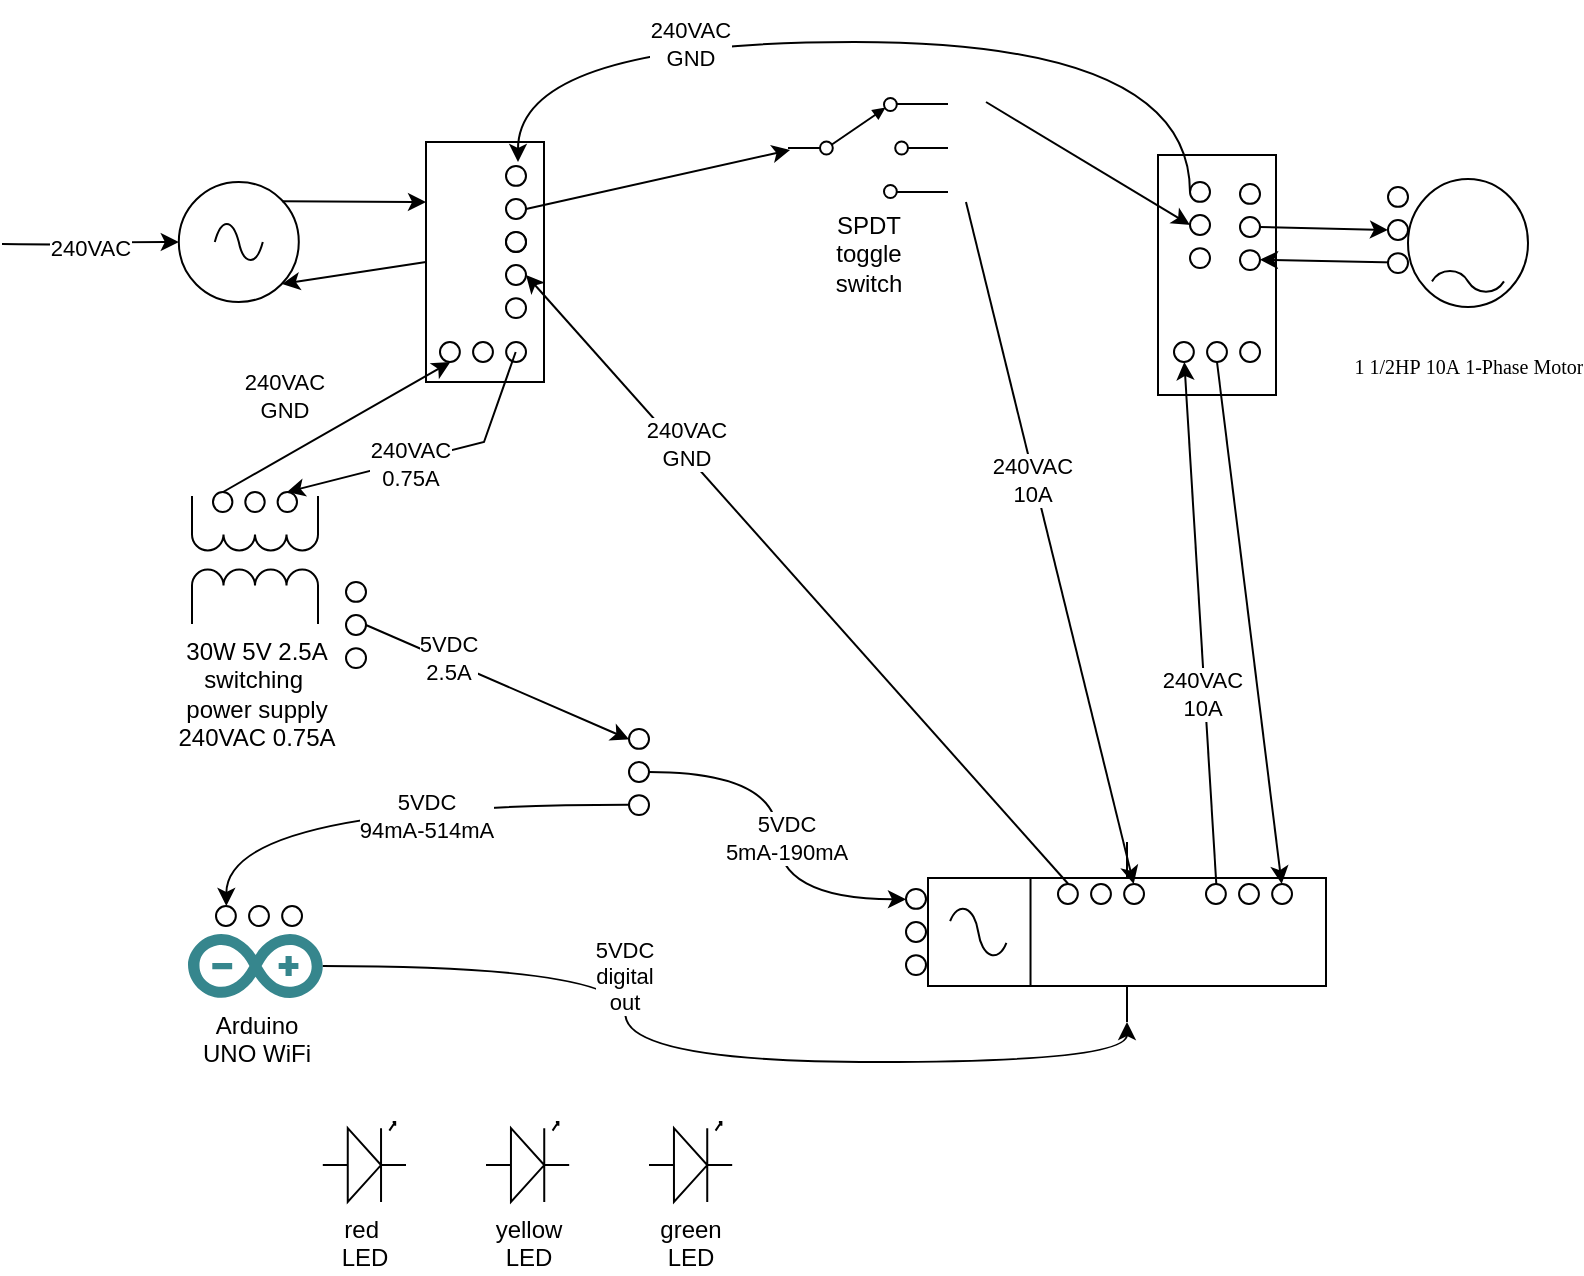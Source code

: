 <mxfile version="24.7.5">
  <diagram name="Page-1" id="16e2658f-23c8-b752-8be9-c03fbebb8bbe">
    <mxGraphModel dx="1034" dy="1373" grid="1" gridSize="10" guides="1" tooltips="1" connect="1" arrows="1" fold="1" page="1" pageScale="1" pageWidth="1100" pageHeight="850" background="none" math="0" shadow="0">
      <root>
        <mxCell id="0" />
        <mxCell id="1" parent="0" />
        <mxCell id="NoVvPRvszFr26SJCoXZp-1" value="SPDT&lt;div&gt;toggle&lt;/div&gt;&lt;div&gt;switch&lt;/div&gt;" style="pointerEvents=1;verticalLabelPosition=bottom;shadow=0;dashed=0;align=center;html=1;verticalAlign=top;shape=mxgraph.electrical.electro-mechanical.selectorSwitch3Position2;elSwitchState=1;" parent="1" vertex="1">
          <mxGeometry x="431" y="48" width="80" height="50" as="geometry" />
        </mxCell>
        <mxCell id="NoVvPRvszFr26SJCoXZp-2" value="" style="pointerEvents=1;verticalLabelPosition=bottom;shadow=0;dashed=0;align=center;html=1;verticalAlign=top;shape=mxgraph.electrical.electro-mechanical.relay;" parent="1" vertex="1">
          <mxGeometry x="501" y="420" width="199" height="90" as="geometry" />
        </mxCell>
        <mxCell id="NoVvPRvszFr26SJCoXZp-3" value="" style="pointerEvents=1;verticalLabelPosition=bottom;shadow=0;dashed=0;align=center;html=1;verticalAlign=top;shape=mxgraph.electrical.signal_sources.source;aspect=fixed;points=[[0,0.5,0,0,0],[0.5,0,0,0,0],[0.5,1,0,0,0],[0.86,0.16,0,0,0],[0.86,0.85,0,0,0],[1,0.5,0,0,0]];elSignalType=ac;" parent="1" vertex="1">
          <mxGeometry x="126.4" y="90" width="60" height="60" as="geometry" />
        </mxCell>
        <mxCell id="NoVvPRvszFr26SJCoXZp-4" style="edgeStyle=orthogonalEdgeStyle;rounded=0;orthogonalLoop=1;jettySize=auto;html=1;curved=1;exitX=1;exitY=0.5;exitDx=0;exitDy=0;exitPerimeter=0;entryX=0;entryY=0.5;entryDx=0;entryDy=0;entryPerimeter=0;" parent="1" target="NoVvPRvszFr26SJCoXZp-3" edge="1">
          <mxGeometry relative="1" as="geometry">
            <mxPoint x="115" y="87" as="targetPoint" />
            <mxPoint x="38" y="121" as="sourcePoint" />
          </mxGeometry>
        </mxCell>
        <mxCell id="NoVvPRvszFr26SJCoXZp-8" value="240VAC" style="edgeLabel;html=1;align=center;verticalAlign=middle;resizable=0;points=[];" parent="NoVvPRvszFr26SJCoXZp-4" vertex="1" connectable="0">
          <mxGeometry x="-0.03" y="-1" relative="1" as="geometry">
            <mxPoint as="offset" />
          </mxGeometry>
        </mxCell>
        <mxCell id="NoVvPRvszFr26SJCoXZp-21" style="edgeStyle=orthogonalEdgeStyle;rounded=0;orthogonalLoop=1;jettySize=auto;html=1;curved=1;entryX=0.12;entryY=0;entryDx=0;entryDy=0;entryPerimeter=0;exitX=0.88;exitY=1;exitDx=0;exitDy=0;exitPerimeter=0;" parent="1" source="3INSj0Un4ofpqc5Py6S8-4" target="3INSj0Un4ofpqc5Py6S8-6" edge="1">
          <mxGeometry relative="1" as="geometry" />
        </mxCell>
        <mxCell id="NoVvPRvszFr26SJCoXZp-22" value="5VDC&lt;div&gt;94mA-514mA&lt;/div&gt;" style="edgeLabel;html=1;align=center;verticalAlign=middle;resizable=0;points=[];" parent="NoVvPRvszFr26SJCoXZp-21" vertex="1" connectable="0">
          <mxGeometry x="0.241" y="-2" relative="1" as="geometry">
            <mxPoint x="55" y="7" as="offset" />
          </mxGeometry>
        </mxCell>
        <mxCell id="NoVvPRvszFr26SJCoXZp-7" value="30W 5V 2.5A&lt;div&gt;switching&amp;nbsp;&lt;/div&gt;&lt;div&gt;power supply&lt;/div&gt;&lt;div&gt;240VAC 0.75A&lt;/div&gt;" style="pointerEvents=1;verticalLabelPosition=bottom;shadow=0;dashed=0;align=center;html=1;verticalAlign=top;shape=mxgraph.electrical.inductors.transformer;direction=north;points=[[0,0,0,0,0],[0,1,0,0,0],[0.31,0.02,0,0,0],[0.66,0.01,0,0,0],[1,0,0,0,0],[1,1,0,0,0]];" parent="1" vertex="1">
          <mxGeometry x="133" y="247" width="63" height="64" as="geometry" />
        </mxCell>
        <mxCell id="NoVvPRvszFr26SJCoXZp-9" value="&lt;p&gt;&lt;font style=&quot;font-size: 10px;&quot; face=&quot;Verdana&quot;&gt;&lt;br&gt;&lt;/font&gt;&lt;/p&gt;&lt;p&gt;&lt;font style=&quot;font-size: 10px;&quot; face=&quot;Verdana&quot;&gt;1 1/2HP&amp;nbsp;&lt;/font&gt;&lt;span style=&quot;background-color: initial; font-family: Verdana; font-size: 10px;&quot;&gt;10A&amp;nbsp;&lt;/span&gt;&lt;span style=&quot;background-color: initial; font-family: Verdana; font-size: 10px;&quot;&gt;1-Phase Motor&lt;/span&gt;&lt;/p&gt;" style="dashed=0;outlineConnect=0;align=center;html=1;shape=mxgraph.pid.engines.electric_motor_(ac);fontSize=45;" parent="1" vertex="1">
          <mxGeometry x="741" y="88.5" width="60" height="64" as="geometry" />
        </mxCell>
        <mxCell id="NoVvPRvszFr26SJCoXZp-10" value="Arduino&lt;div&gt;UNO WiFi&lt;/div&gt;" style="dashed=0;outlineConnect=0;html=1;align=center;labelPosition=center;verticalLabelPosition=bottom;verticalAlign=top;shape=mxgraph.weblogos.arduino;fillColor=#36868D;strokeColor=none" parent="1" vertex="1">
          <mxGeometry x="131" y="466" width="67.4" height="32" as="geometry" />
        </mxCell>
        <mxCell id="NoVvPRvszFr26SJCoXZp-12" value="" style="verticalLabelPosition=bottom;shadow=0;dashed=0;align=center;html=1;verticalAlign=top;shape=mxgraph.electrical.transmission.terminal_3_phase;pointerEvents=1;direction=west;" parent="1" vertex="1">
          <mxGeometry x="640" y="441" width="43" height="10" as="geometry" />
        </mxCell>
        <mxCell id="NoVvPRvszFr26SJCoXZp-13" style="edgeStyle=orthogonalEdgeStyle;rounded=0;orthogonalLoop=1;jettySize=auto;html=1;entryX=0.5;entryY=1;entryDx=0;entryDy=0;entryPerimeter=0;curved=1;" parent="1" source="NoVvPRvszFr26SJCoXZp-10" target="NoVvPRvszFr26SJCoXZp-2" edge="1">
          <mxGeometry relative="1" as="geometry" />
        </mxCell>
        <mxCell id="NoVvPRvszFr26SJCoXZp-28" value="5VDC&lt;div&gt;digital&lt;/div&gt;&lt;div&gt;out&lt;/div&gt;" style="edgeLabel;html=1;align=center;verticalAlign=middle;resizable=0;points=[];" parent="NoVvPRvszFr26SJCoXZp-13" vertex="1" connectable="0">
          <mxGeometry x="-0.334" y="-1" relative="1" as="geometry">
            <mxPoint as="offset" />
          </mxGeometry>
        </mxCell>
        <mxCell id="NoVvPRvszFr26SJCoXZp-14" style="edgeStyle=orthogonalEdgeStyle;rounded=0;orthogonalLoop=1;jettySize=auto;html=1;entryX=0.12;entryY=1;entryDx=0;entryDy=0;entryPerimeter=0;curved=1;exitX=0.5;exitY=0;exitDx=0;exitDy=0;exitPerimeter=0;" parent="1" source="3INSj0Un4ofpqc5Py6S8-4" target="3INSj0Un4ofpqc5Py6S8-1" edge="1">
          <mxGeometry relative="1" as="geometry" />
        </mxCell>
        <mxCell id="NoVvPRvszFr26SJCoXZp-15" value="5VDC&lt;div&gt;5mA-190mA&lt;/div&gt;" style="edgeLabel;html=1;align=center;verticalAlign=middle;resizable=0;points=[];" parent="NoVvPRvszFr26SJCoXZp-14" vertex="1" connectable="0">
          <mxGeometry x="0.159" y="-1" relative="1" as="geometry">
            <mxPoint x="5" y="-15" as="offset" />
          </mxGeometry>
        </mxCell>
        <mxCell id="NoVvPRvszFr26SJCoXZp-16" style="rounded=0;orthogonalLoop=1;jettySize=auto;html=1;entryX=0.88;entryY=0;entryDx=0;entryDy=0;entryPerimeter=0;" parent="1" target="pJY5WsJKrMqDYrpbcl0h-17" edge="1">
          <mxGeometry relative="1" as="geometry">
            <mxPoint x="520" y="100" as="sourcePoint" />
          </mxGeometry>
        </mxCell>
        <mxCell id="NoVvPRvszFr26SJCoXZp-17" value="240VAC&lt;div&gt;10A&lt;/div&gt;" style="edgeLabel;html=1;align=center;verticalAlign=middle;resizable=0;points=[];" parent="NoVvPRvszFr26SJCoXZp-16" vertex="1" connectable="0">
          <mxGeometry x="-0.192" y="-1" relative="1" as="geometry">
            <mxPoint y="1" as="offset" />
          </mxGeometry>
        </mxCell>
        <mxCell id="pJY5WsJKrMqDYrpbcl0h-5" value="" style="rounded=0;whiteSpace=wrap;html=1;direction=south;points=[[0,0,0,0,0],[0,0.25,0,0,0],[0,0.5,0,0,0],[0,0.75,0,0,0],[0,1,0,0,0],[0.25,0,0,0,0],[0.25,1,0,0,0],[0.5,0,0,0,0],[0.5,1,0,0,0],[0.75,0,0,0,0],[0.75,1,0,0,0],[1,0,0,0,0],[1,0.17,0,0,0],[1,0.25,0,0,0],[1,0.44,0,0,0],[1,0.5,0,0,0],[1,0.75,0,0,0],[1,0.83,0,0,0],[1,1,0,0,0]];" parent="1" vertex="1">
          <mxGeometry x="250" y="70" width="59" height="120" as="geometry" />
        </mxCell>
        <mxCell id="pJY5WsJKrMqDYrpbcl0h-8" value="" style="endArrow=classic;html=1;rounded=0;entryX=0.25;entryY=1;entryDx=0;entryDy=0;exitX=0.86;exitY=0.16;exitDx=0;exitDy=0;exitPerimeter=0;" parent="1" source="NoVvPRvszFr26SJCoXZp-3" target="pJY5WsJKrMqDYrpbcl0h-5" edge="1">
          <mxGeometry width="50" height="50" relative="1" as="geometry">
            <mxPoint x="280" y="80" as="sourcePoint" />
            <mxPoint x="259.9" y="290" as="targetPoint" />
          </mxGeometry>
        </mxCell>
        <mxCell id="pJY5WsJKrMqDYrpbcl0h-9" value="" style="endArrow=classic;html=1;rounded=0;exitX=0.5;exitY=1;exitDx=0;exitDy=0;entryX=0.86;entryY=0.85;entryDx=0;entryDy=0;entryPerimeter=0;" parent="1" source="pJY5WsJKrMqDYrpbcl0h-5" target="NoVvPRvszFr26SJCoXZp-3" edge="1">
          <mxGeometry width="50" height="50" relative="1" as="geometry">
            <mxPoint x="169.9" y="330" as="sourcePoint" />
            <mxPoint x="209.9" y="250" as="targetPoint" />
          </mxGeometry>
        </mxCell>
        <mxCell id="pJY5WsJKrMqDYrpbcl0h-10" value="" style="endArrow=classic;html=1;rounded=0;entryX=0.013;entryY=0.52;entryDx=0;entryDy=0;entryPerimeter=0;exitX=0.5;exitY=0;exitDx=0;exitDy=0;exitPerimeter=0;" parent="1" source="pJY5WsJKrMqDYrpbcl0h-18" target="NoVvPRvszFr26SJCoXZp-1" edge="1">
          <mxGeometry width="50" height="50" relative="1" as="geometry">
            <mxPoint x="309" y="100" as="sourcePoint" />
            <mxPoint x="450" y="210" as="targetPoint" />
          </mxGeometry>
        </mxCell>
        <mxCell id="pJY5WsJKrMqDYrpbcl0h-12" value="" style="rounded=0;whiteSpace=wrap;html=1;direction=south;points=[[0,0,0,0,0],[0,0.25,0,0,0],[0,0.5,0,0,0],[0,0.75,0,0,0],[0,1,0,0,0],[0.25,0,0,0,0],[0.25,1,0,0,0],[0.5,0,0,0,0],[0.5,1,0,0,0],[0.75,0,0,0,0],[0.75,1,0,0,0],[1,0,0,0,0],[1,0.17,0,0,0],[1,0.25,0,0,0],[1,0.44,0,0,0],[1,0.5,0,0,0],[1,0.75,0,0,0],[1,0.83,0,0,0],[1,1,0,0,0]];" parent="1" vertex="1">
          <mxGeometry x="616" y="76.5" width="59" height="120" as="geometry" />
        </mxCell>
        <mxCell id="pJY5WsJKrMqDYrpbcl0h-13" value="" style="endArrow=classic;html=1;rounded=0;exitX=0.5;exitY=0;exitDx=0;exitDy=0;exitPerimeter=0;entryX=0.5;entryY=1;entryDx=0;entryDy=0;entryPerimeter=0;" parent="1" source="pJY5WsJKrMqDYrpbcl0h-31" target="pJY5WsJKrMqDYrpbcl0h-30" edge="1">
          <mxGeometry width="50" height="50" relative="1" as="geometry">
            <mxPoint x="733" y="390" as="sourcePoint" />
            <mxPoint x="783" y="340" as="targetPoint" />
          </mxGeometry>
        </mxCell>
        <mxCell id="pJY5WsJKrMqDYrpbcl0h-14" value="" style="endArrow=classic;html=1;rounded=0;entryX=0.88;entryY=0;entryDx=0;entryDy=0;entryPerimeter=0;exitX=0.88;exitY=0;exitDx=0;exitDy=0;exitPerimeter=0;" parent="1" source="pJY5WsJKrMqDYrpbcl0h-30" target="pJY5WsJKrMqDYrpbcl0h-31" edge="1">
          <mxGeometry width="50" height="50" relative="1" as="geometry">
            <mxPoint x="693" y="410" as="sourcePoint" />
            <mxPoint x="743" y="360" as="targetPoint" />
          </mxGeometry>
        </mxCell>
        <mxCell id="pJY5WsJKrMqDYrpbcl0h-15" value="" style="endArrow=classic;html=1;rounded=0;exitX=0.5;exitY=0;exitDx=0;exitDy=0;exitPerimeter=0;entryX=0.12;entryY=1;entryDx=0;entryDy=0;entryPerimeter=0;" parent="1" source="pJY5WsJKrMqDYrpbcl0h-29" target="NoVvPRvszFr26SJCoXZp-12" edge="1">
          <mxGeometry width="50" height="50" relative="1" as="geometry">
            <mxPoint x="710" y="520" as="sourcePoint" />
            <mxPoint x="820" y="670" as="targetPoint" />
          </mxGeometry>
        </mxCell>
        <mxCell id="pJY5WsJKrMqDYrpbcl0h-17" value="" style="verticalLabelPosition=bottom;shadow=0;dashed=0;align=center;html=1;verticalAlign=top;shape=mxgraph.electrical.transmission.terminal_3_phase;pointerEvents=1;" parent="1" vertex="1">
          <mxGeometry x="566" y="441" width="43" height="10" as="geometry" />
        </mxCell>
        <mxCell id="pJY5WsJKrMqDYrpbcl0h-18" value="" style="verticalLabelPosition=bottom;shadow=0;dashed=0;align=center;html=1;verticalAlign=top;shape=mxgraph.electrical.transmission.terminal_3_phase;pointerEvents=1;direction=south;" parent="1" vertex="1">
          <mxGeometry x="290" y="82" width="10" height="43" as="geometry" />
        </mxCell>
        <mxCell id="pJY5WsJKrMqDYrpbcl0h-20" value="" style="verticalLabelPosition=bottom;shadow=0;dashed=0;align=center;html=1;verticalAlign=top;shape=mxgraph.electrical.transmission.terminal_3_phase;pointerEvents=1;" parent="1" vertex="1">
          <mxGeometry x="257" y="170" width="43" height="10" as="geometry" />
        </mxCell>
        <mxCell id="NoVvPRvszFr26SJCoXZp-37" style="rounded=0;orthogonalLoop=1;jettySize=auto;html=1;entryX=0.12;entryY=1;entryDx=0;entryDy=0;entryPerimeter=0;exitX=0.12;exitY=0;exitDx=0;exitDy=0;exitPerimeter=0;" parent="1" source="pJY5WsJKrMqDYrpbcl0h-21" target="pJY5WsJKrMqDYrpbcl0h-20" edge="1">
          <mxGeometry relative="1" as="geometry">
            <mxPoint x="240" y="200" as="targetPoint" />
            <mxPoint x="230" y="350" as="sourcePoint" />
          </mxGeometry>
        </mxCell>
        <mxCell id="NoVvPRvszFr26SJCoXZp-38" value="240VAC&lt;div&gt;GND&lt;/div&gt;" style="edgeLabel;html=1;align=center;verticalAlign=middle;resizable=0;points=[];" parent="NoVvPRvszFr26SJCoXZp-37" vertex="1" connectable="0">
          <mxGeometry x="-0.27" y="-4" relative="1" as="geometry">
            <mxPoint x="-13" y="-28" as="offset" />
          </mxGeometry>
        </mxCell>
        <mxCell id="NoVvPRvszFr26SJCoXZp-25" value="240VAC&lt;div&gt;0.75A&lt;/div&gt;" style="rounded=0;orthogonalLoop=1;jettySize=auto;html=1;exitX=0.88;exitY=0.5;exitDx=0;exitDy=0;exitPerimeter=0;entryX=0.88;entryY=0;entryDx=0;entryDy=0;entryPerimeter=0;" parent="1" source="pJY5WsJKrMqDYrpbcl0h-20" target="pJY5WsJKrMqDYrpbcl0h-21" edge="1">
          <mxGeometry x="0.15" y="2" relative="1" as="geometry">
            <mxPoint x="360" y="380" as="targetPoint" />
            <mxPoint x="202.991" y="176" as="sourcePoint" />
            <Array as="points">
              <mxPoint x="279" y="220" />
            </Array>
            <mxPoint as="offset" />
          </mxGeometry>
        </mxCell>
        <mxCell id="pJY5WsJKrMqDYrpbcl0h-21" value="" style="verticalLabelPosition=bottom;shadow=0;dashed=0;align=center;html=1;verticalAlign=top;shape=mxgraph.electrical.transmission.terminal_3_phase;pointerEvents=1;" parent="1" vertex="1">
          <mxGeometry x="143.5" y="245" width="42" height="10" as="geometry" />
        </mxCell>
        <mxCell id="pJY5WsJKrMqDYrpbcl0h-22" value="" style="verticalLabelPosition=bottom;shadow=0;dashed=0;align=center;html=1;verticalAlign=top;shape=mxgraph.electrical.transmission.terminal_3_phase;pointerEvents=1;direction=south;" parent="1" vertex="1">
          <mxGeometry x="290" y="115" width="10" height="43" as="geometry" />
        </mxCell>
        <mxCell id="pJY5WsJKrMqDYrpbcl0h-24" value="" style="endArrow=classic;html=1;rounded=0;entryX=0.5;entryY=0;entryDx=0;entryDy=0;entryPerimeter=0;exitX=0.12;exitY=0;exitDx=0;exitDy=0;exitPerimeter=0;" parent="1" target="pJY5WsJKrMqDYrpbcl0h-22" edge="1" source="pJY5WsJKrMqDYrpbcl0h-17">
          <mxGeometry width="50" height="50" relative="1" as="geometry">
            <mxPoint x="571" y="500" as="sourcePoint" />
            <mxPoint x="430" y="350" as="targetPoint" />
          </mxGeometry>
        </mxCell>
        <mxCell id="pJY5WsJKrMqDYrpbcl0h-25" value="240VAC&lt;div&gt;GND&lt;/div&gt;" style="edgeLabel;html=1;align=center;verticalAlign=middle;resizable=0;points=[];" parent="pJY5WsJKrMqDYrpbcl0h-24" vertex="1" connectable="0">
          <mxGeometry x="0.162" y="-1" relative="1" as="geometry">
            <mxPoint x="-35" y="-43" as="offset" />
          </mxGeometry>
        </mxCell>
        <mxCell id="pJY5WsJKrMqDYrpbcl0h-27" value="" style="verticalLabelPosition=bottom;shadow=0;dashed=0;align=center;html=1;verticalAlign=top;shape=mxgraph.electrical.transmission.terminal_3_phase;pointerEvents=1;direction=south;" parent="1" vertex="1">
          <mxGeometry x="632" y="90" width="10" height="43" as="geometry" />
        </mxCell>
        <mxCell id="pJY5WsJKrMqDYrpbcl0h-11" value="" style="endArrow=classic;html=1;rounded=0;exitX=0.12;exitY=1;exitDx=0;exitDy=0;exitPerimeter=0;entryX=-0.047;entryY=0.4;entryDx=0;entryDy=0;entryPerimeter=0;edgeStyle=orthogonalEdgeStyle;curved=1;" parent="1" source="pJY5WsJKrMqDYrpbcl0h-27" target="pJY5WsJKrMqDYrpbcl0h-18" edge="1">
          <mxGeometry width="50" height="50" relative="1" as="geometry">
            <mxPoint x="390" y="280" as="sourcePoint" />
            <mxPoint x="310" y="100" as="targetPoint" />
            <Array as="points">
              <mxPoint x="632" y="20" />
              <mxPoint x="296" y="20" />
            </Array>
          </mxGeometry>
        </mxCell>
        <mxCell id="pJY5WsJKrMqDYrpbcl0h-26" value="240VAC&lt;div&gt;GND&lt;/div&gt;" style="edgeLabel;html=1;align=center;verticalAlign=middle;resizable=0;points=[];" parent="pJY5WsJKrMqDYrpbcl0h-11" vertex="1" connectable="0">
          <mxGeometry x="0.376" y="1" relative="1" as="geometry">
            <mxPoint x="-1" as="offset" />
          </mxGeometry>
        </mxCell>
        <mxCell id="NoVvPRvszFr26SJCoXZp-11" style="rounded=0;orthogonalLoop=1;jettySize=auto;html=1;entryX=0.5;entryY=1;entryDx=0;entryDy=0;entryPerimeter=0;" parent="1" target="pJY5WsJKrMqDYrpbcl0h-27" edge="1">
          <mxGeometry relative="1" as="geometry">
            <mxPoint x="530" y="50" as="sourcePoint" />
            <mxPoint x="660" y="120" as="targetPoint" />
          </mxGeometry>
        </mxCell>
        <mxCell id="pJY5WsJKrMqDYrpbcl0h-29" value="" style="verticalLabelPosition=bottom;shadow=0;dashed=0;align=center;html=1;verticalAlign=top;shape=mxgraph.electrical.transmission.terminal_3_phase;pointerEvents=1;direction=west;" parent="1" vertex="1">
          <mxGeometry x="624" y="170" width="43" height="10" as="geometry" />
        </mxCell>
        <mxCell id="NoVvPRvszFr26SJCoXZp-19" style="rounded=0;orthogonalLoop=1;jettySize=auto;html=1;entryX=0.88;entryY=0;entryDx=0;entryDy=0;entryPerimeter=0;exitX=0.88;exitY=1;exitDx=0;exitDy=0;exitPerimeter=0;" parent="1" source="NoVvPRvszFr26SJCoXZp-12" target="pJY5WsJKrMqDYrpbcl0h-29" edge="1">
          <mxGeometry relative="1" as="geometry">
            <mxPoint x="811" y="458" as="targetPoint" />
            <mxPoint x="662" y="600" as="sourcePoint" />
          </mxGeometry>
        </mxCell>
        <mxCell id="NoVvPRvszFr26SJCoXZp-30" value="240VAC&lt;div&gt;10A&lt;/div&gt;" style="edgeLabel;html=1;align=center;verticalAlign=middle;resizable=0;points=[];" parent="NoVvPRvszFr26SJCoXZp-19" vertex="1" connectable="0">
          <mxGeometry x="-0.268" y="2" relative="1" as="geometry">
            <mxPoint as="offset" />
          </mxGeometry>
        </mxCell>
        <mxCell id="pJY5WsJKrMqDYrpbcl0h-30" value="" style="verticalLabelPosition=bottom;shadow=0;dashed=0;align=center;html=1;verticalAlign=top;shape=mxgraph.electrical.transmission.terminal_3_phase;pointerEvents=1;direction=south;" parent="1" vertex="1">
          <mxGeometry x="731" y="92.5" width="10" height="43" as="geometry" />
        </mxCell>
        <mxCell id="pJY5WsJKrMqDYrpbcl0h-31" value="" style="verticalLabelPosition=bottom;shadow=0;dashed=0;align=center;html=1;verticalAlign=top;shape=mxgraph.electrical.transmission.terminal_3_phase;pointerEvents=1;direction=south;" parent="1" vertex="1">
          <mxGeometry x="657" y="91" width="10" height="43" as="geometry" />
        </mxCell>
        <mxCell id="3INSj0Un4ofpqc5Py6S8-1" value="" style="verticalLabelPosition=bottom;shadow=0;dashed=0;align=center;html=1;verticalAlign=top;shape=mxgraph.electrical.transmission.terminal_3_phase;pointerEvents=1;direction=south;" vertex="1" parent="1">
          <mxGeometry x="490" y="443.5" width="10" height="43" as="geometry" />
        </mxCell>
        <mxCell id="3INSj0Un4ofpqc5Py6S8-4" value="" style="verticalLabelPosition=bottom;shadow=0;dashed=0;align=center;html=1;verticalAlign=top;shape=mxgraph.electrical.transmission.terminal_3_phase;pointerEvents=1;direction=south;" vertex="1" parent="1">
          <mxGeometry x="351.5" y="363.5" width="10" height="43" as="geometry" />
        </mxCell>
        <mxCell id="3INSj0Un4ofpqc5Py6S8-6" value="" style="verticalLabelPosition=bottom;shadow=0;dashed=0;align=center;html=1;verticalAlign=top;shape=mxgraph.electrical.transmission.terminal_3_phase;pointerEvents=1;" vertex="1" parent="1">
          <mxGeometry x="145" y="452" width="43" height="10" as="geometry" />
        </mxCell>
        <mxCell id="3INSj0Un4ofpqc5Py6S8-9" value="" style="verticalLabelPosition=bottom;shadow=0;dashed=0;align=center;html=1;verticalAlign=top;shape=mxgraph.electrical.transmission.terminal_3_phase;pointerEvents=1;direction=south;" vertex="1" parent="1">
          <mxGeometry x="210" y="290" width="10" height="43" as="geometry" />
        </mxCell>
        <mxCell id="3INSj0Un4ofpqc5Py6S8-10" value="" style="endArrow=classic;html=1;rounded=0;entryX=0.12;entryY=1;entryDx=0;entryDy=0;entryPerimeter=0;exitX=0.5;exitY=0;exitDx=0;exitDy=0;exitPerimeter=0;" edge="1" parent="1" source="3INSj0Un4ofpqc5Py6S8-9" target="3INSj0Un4ofpqc5Py6S8-4">
          <mxGeometry width="50" height="50" relative="1" as="geometry">
            <mxPoint x="160" y="340" as="sourcePoint" />
            <mxPoint x="210" y="290" as="targetPoint" />
          </mxGeometry>
        </mxCell>
        <mxCell id="3INSj0Un4ofpqc5Py6S8-11" value="5VDC&lt;div&gt;2.5A&lt;/div&gt;" style="edgeLabel;html=1;align=center;verticalAlign=middle;resizable=0;points=[];" vertex="1" connectable="0" parent="3INSj0Un4ofpqc5Py6S8-10">
          <mxGeometry x="-0.392" y="1" relative="1" as="geometry">
            <mxPoint as="offset" />
          </mxGeometry>
        </mxCell>
        <mxCell id="3INSj0Un4ofpqc5Py6S8-13" value="red&amp;nbsp;&lt;div&gt;LED&lt;/div&gt;" style="verticalLabelPosition=bottom;shadow=0;dashed=0;align=center;html=1;verticalAlign=top;shape=mxgraph.electrical.opto_electronics.led_1;pointerEvents=1;" vertex="1" parent="1">
          <mxGeometry x="198.4" y="560" width="41.6" height="40" as="geometry" />
        </mxCell>
        <mxCell id="3INSj0Un4ofpqc5Py6S8-14" value="yellow&lt;div&gt;LED&lt;/div&gt;" style="verticalLabelPosition=bottom;shadow=0;dashed=0;align=center;html=1;verticalAlign=top;shape=mxgraph.electrical.opto_electronics.led_1;pointerEvents=1;" vertex="1" parent="1">
          <mxGeometry x="280" y="560" width="41.6" height="40" as="geometry" />
        </mxCell>
        <mxCell id="3INSj0Un4ofpqc5Py6S8-15" value="green&lt;div&gt;LED&lt;/div&gt;" style="verticalLabelPosition=bottom;shadow=0;dashed=0;align=center;html=1;verticalAlign=top;shape=mxgraph.electrical.opto_electronics.led_1;pointerEvents=1;" vertex="1" parent="1">
          <mxGeometry x="361.5" y="560" width="41.6" height="40" as="geometry" />
        </mxCell>
      </root>
    </mxGraphModel>
  </diagram>
</mxfile>

